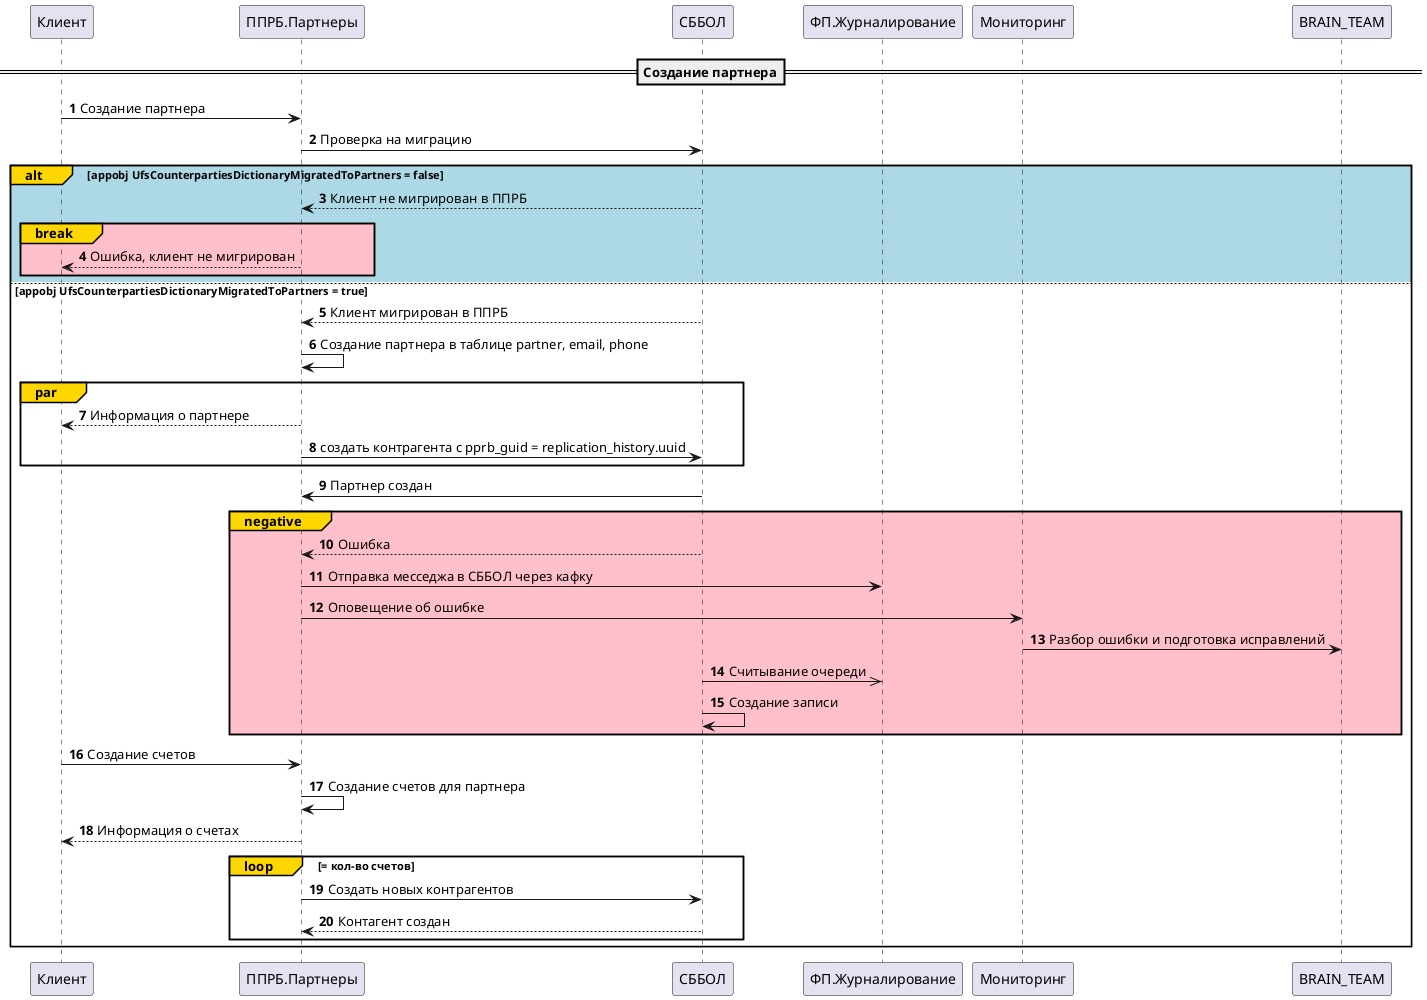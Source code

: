 @startuml
'https://plantuml.com/sequence-diagram
autonumber
==Создание партнера==
Клиент -> ППРБ.Партнеры: Создание партнера
ППРБ.Партнеры -> СББОЛ: Проверка на миграцию
alt#Gold #lightblue appobj UfsCounterpartiesDictionaryMigratedToPartners = false
СББОЛ --> ППРБ.Партнеры: Клиент не мигрирован в ППРБ
break#gold #pink
ППРБ.Партнеры --> Клиент: Ошибка, клиент не мигрирован
end
else #white appobj UfsCounterpartiesDictionaryMigratedToPartners = true
СББОЛ --> ППРБ.Партнеры: Клиент мигрирован в ППРБ
ППРБ.Партнеры -> ППРБ.Партнеры: Создание партнера в таблице partner, email, phone
par#gold
ППРБ.Партнеры --> Клиент: Информация о партнере
ППРБ.Партнеры -> СББОЛ: создать контрагента c pprb_guid = replication_history.uuid
end
СББОЛ -> ППРБ.Партнеры: Партнер создан
group#Gold #pink negative
СББОЛ --> ППРБ.Партнеры: Ошибка
ППРБ.Партнеры -> ФП.Журналирование: Отправка месседжа в СББОЛ через кафку
ППРБ.Партнеры -> Мониторинг: Оповещение об ошибке
Мониторинг -> BRAIN_TEAM: Разбор ошибки и подготовка исправлений
СББОЛ ->> ФП.Журналирование: Считывание очереди
СББОЛ -> СББОЛ: Создание записи
end
Клиент -> ППРБ.Партнеры: Создание счетов
ППРБ.Партнеры -> ППРБ.Партнеры: Создание счетов для партнера
ППРБ.Партнеры --> Клиент: Информация о счетах
loop#gold = кол-во счетов
ППРБ.Партнеры -> СББОЛ: Создать новых контрагентов
СББОЛ --> ППРБ.Партнеры: Контагент создан
end
end
@enduml
